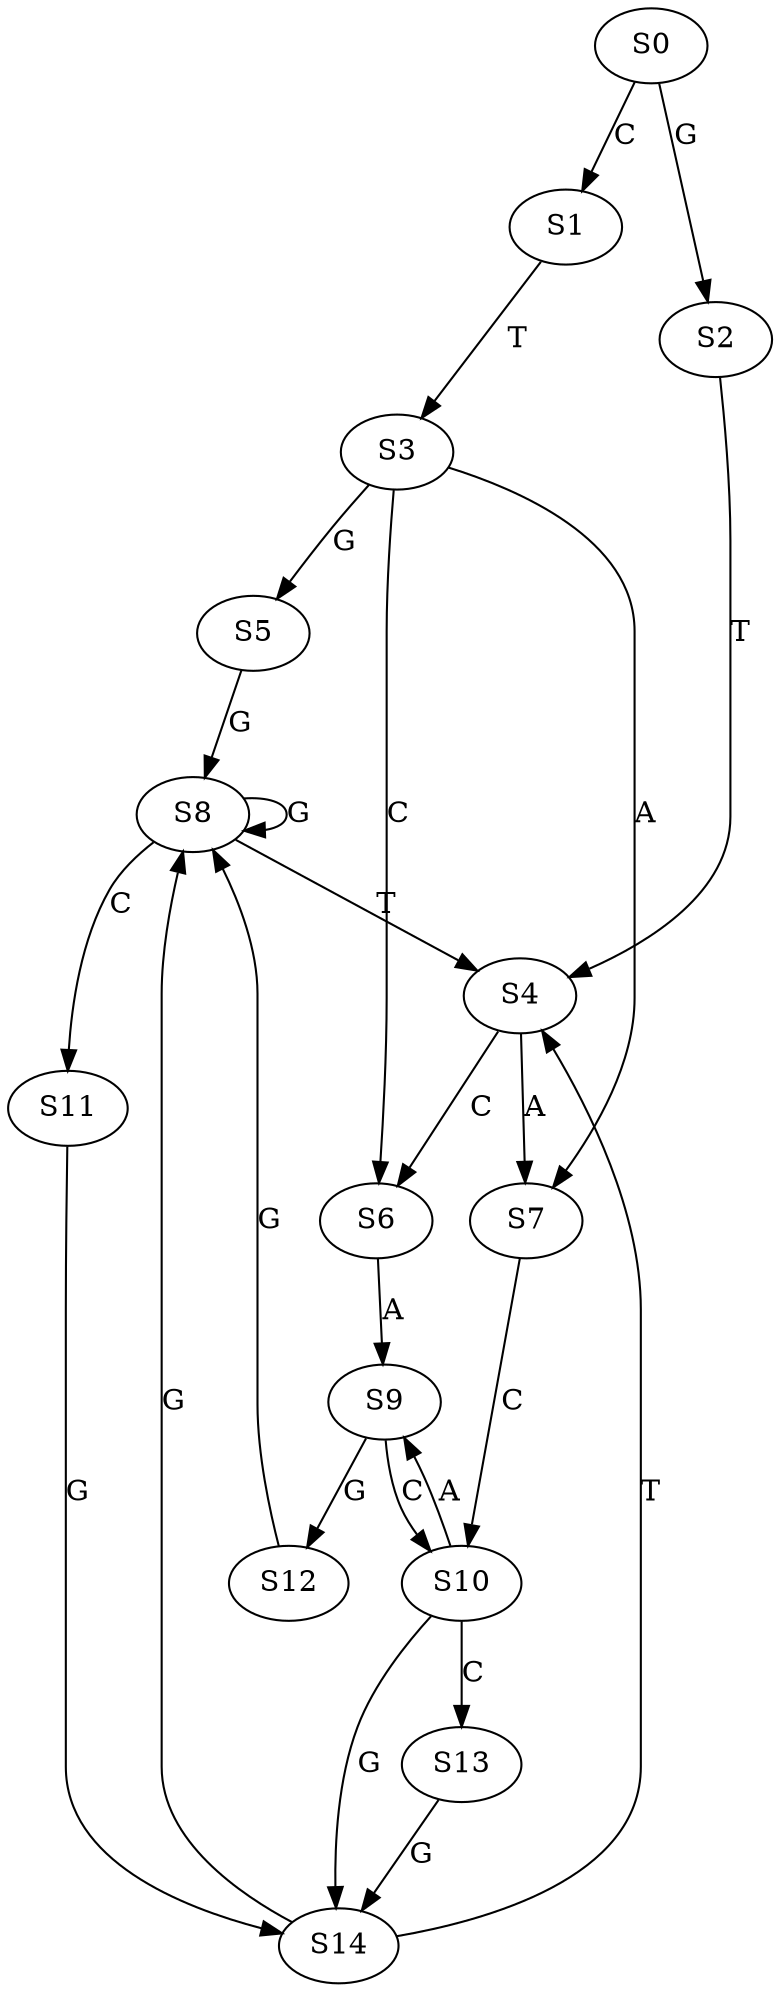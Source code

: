 strict digraph  {
	S0 -> S1 [ label = C ];
	S0 -> S2 [ label = G ];
	S1 -> S3 [ label = T ];
	S2 -> S4 [ label = T ];
	S3 -> S5 [ label = G ];
	S3 -> S6 [ label = C ];
	S3 -> S7 [ label = A ];
	S4 -> S7 [ label = A ];
	S4 -> S6 [ label = C ];
	S5 -> S8 [ label = G ];
	S6 -> S9 [ label = A ];
	S7 -> S10 [ label = C ];
	S8 -> S4 [ label = T ];
	S8 -> S11 [ label = C ];
	S8 -> S8 [ label = G ];
	S9 -> S12 [ label = G ];
	S9 -> S10 [ label = C ];
	S10 -> S9 [ label = A ];
	S10 -> S13 [ label = C ];
	S10 -> S14 [ label = G ];
	S11 -> S14 [ label = G ];
	S12 -> S8 [ label = G ];
	S13 -> S14 [ label = G ];
	S14 -> S8 [ label = G ];
	S14 -> S4 [ label = T ];
}
